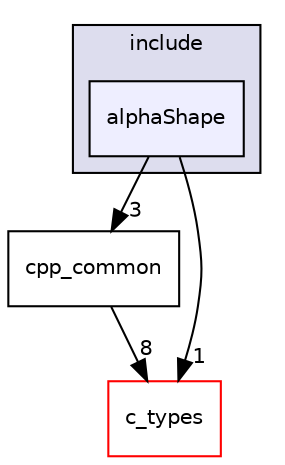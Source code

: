 digraph "alphaShape" {
  compound=true
  node [ fontsize="10", fontname="Helvetica"];
  edge [ labelfontsize="10", labelfontname="Helvetica"];
  subgraph clusterdir_d828925fd371daeaa4c854aa07a3082a {
    graph [ bgcolor="#ddddee", pencolor="black", label="include" fontname="Helvetica", fontsize="10", URL="dir_d828925fd371daeaa4c854aa07a3082a.html"]
  dir_dd0f9438d2383b8a8637284992cf817d [shape=box, label="alphaShape", style="filled", fillcolor="#eeeeff", pencolor="black", URL="dir_dd0f9438d2383b8a8637284992cf817d.html"];
  }
  dir_57c48c3ae7e9c811acaf538a4ef189c4 [shape=box label="cpp_common" URL="dir_57c48c3ae7e9c811acaf538a4ef189c4.html"];
  dir_381fbd6f4991b01d7f9af0ca809d871e [shape=box label="c_types" fillcolor="white" style="filled" color="red" URL="dir_381fbd6f4991b01d7f9af0ca809d871e.html"];
  dir_57c48c3ae7e9c811acaf538a4ef189c4->dir_381fbd6f4991b01d7f9af0ca809d871e [headlabel="8", labeldistance=1.5 headhref="dir_000019_000048.html"];
  dir_dd0f9438d2383b8a8637284992cf817d->dir_57c48c3ae7e9c811acaf538a4ef189c4 [headlabel="3", labeldistance=1.5 headhref="dir_000067_000019.html"];
  dir_dd0f9438d2383b8a8637284992cf817d->dir_381fbd6f4991b01d7f9af0ca809d871e [headlabel="1", labeldistance=1.5 headhref="dir_000067_000048.html"];
}
